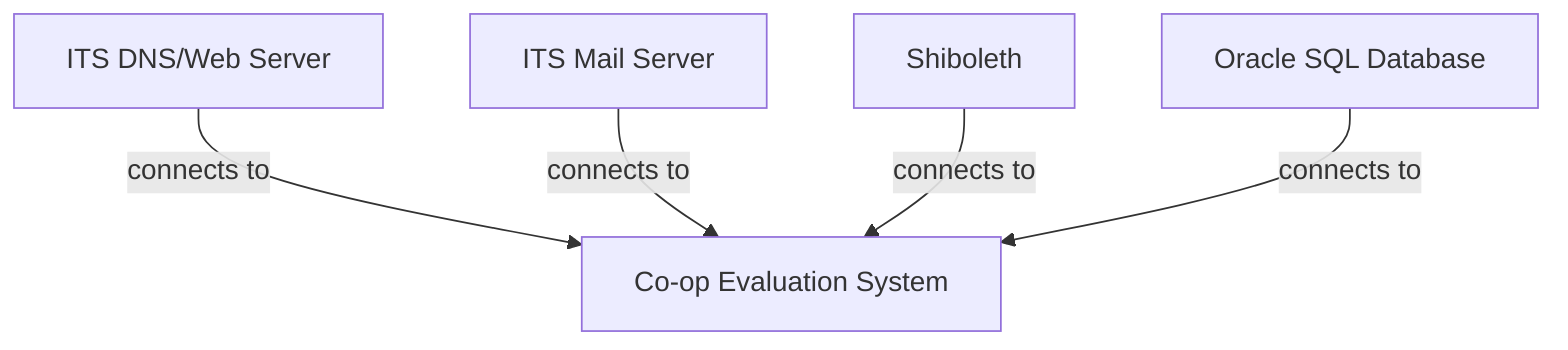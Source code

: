 flowchart TD
    A[ITS DNS/Web Server] -->|connects to| B[Co-op Evaluation System]
    C[ITS Mail Server] -->|connects to| B
    D[Shiboleth] -->|connects to| B
    E[Oracle SQL Database] -->|connects to| B